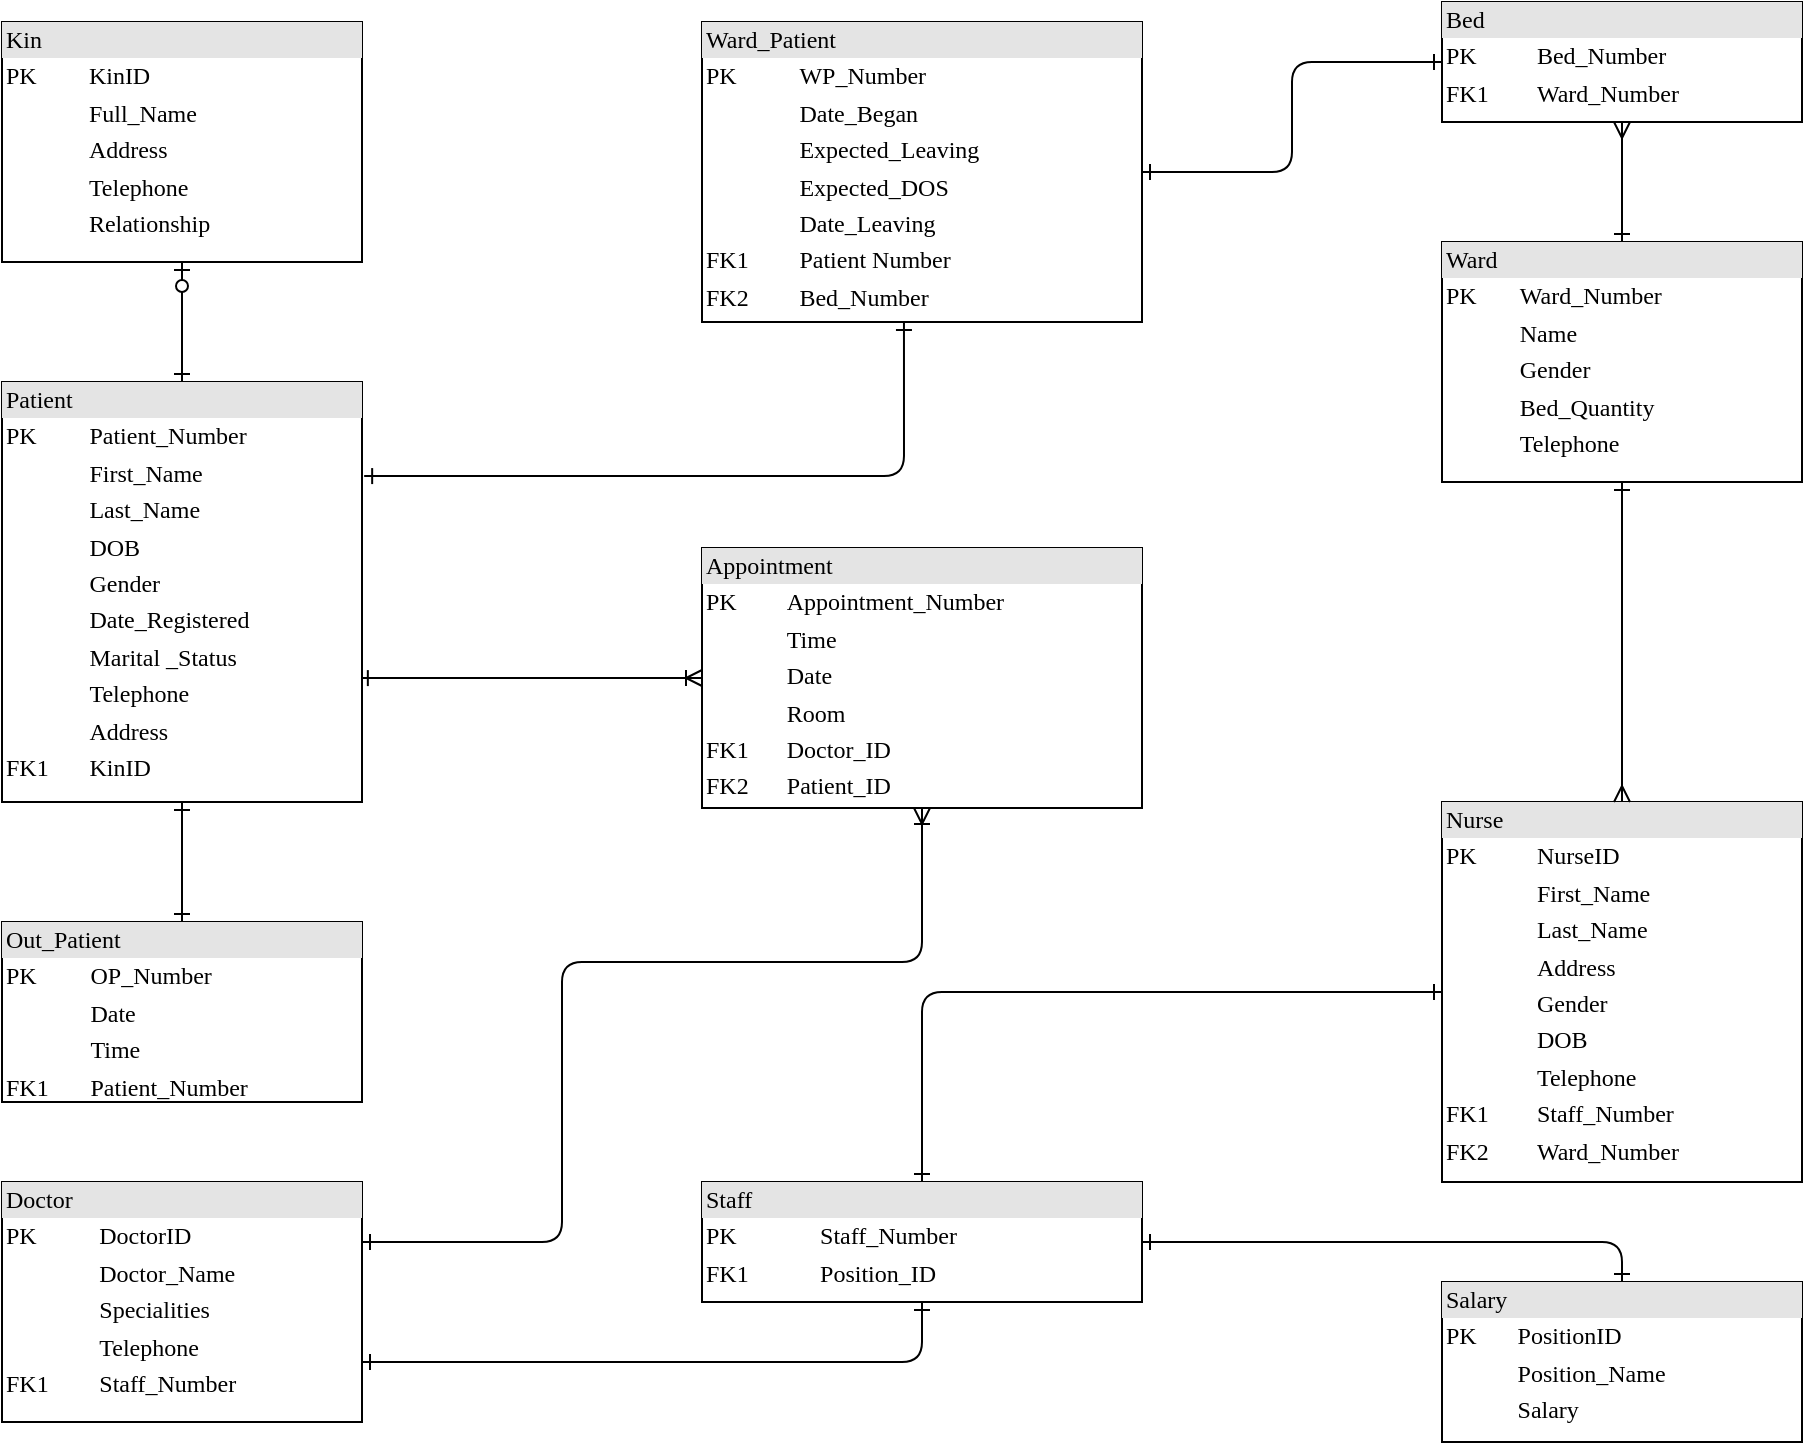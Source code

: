 <mxfile version="10.7.1" type="onedrive"><diagram name="Page-1" id="2ca16b54-16f6-2749-3443-fa8db7711227"><mxGraphModel dx="1074" dy="607" grid="1" gridSize="10" guides="1" tooltips="1" connect="1" arrows="1" fold="1" page="1" pageScale="1" pageWidth="1100" pageHeight="850" background="#ffffff" math="0" shadow="0"><root><mxCell id="0"/><mxCell id="1" parent="0"/><mxCell id="2ed32ef02a7f4228-1" value="&lt;div style=&quot;box-sizing: border-box ; width: 100% ; background: #e4e4e4 ; padding: 2px&quot;&gt;Kin&lt;br&gt;&lt;/div&gt;&lt;table style=&quot;width: 100% ; font-size: 1em&quot; cellspacing=&quot;0&quot; cellpadding=&quot;2&quot;&gt;&lt;tbody&gt;&lt;tr&gt;&lt;td&gt;PK&lt;/td&gt;&lt;td&gt;KinID&lt;/td&gt;&lt;/tr&gt;&lt;tr&gt;&lt;td&gt;&lt;br&gt;&lt;/td&gt;&lt;td&gt;Full_Name&lt;br&gt;&lt;/td&gt;&lt;/tr&gt;&lt;tr&gt;&lt;td&gt;&lt;br&gt;&lt;/td&gt;&lt;td&gt;Address&lt;br&gt;&lt;/td&gt;&lt;/tr&gt;&lt;tr&gt;&lt;td&gt;&lt;br&gt;&lt;/td&gt;&lt;td&gt;Telephone&lt;br&gt;&lt;/td&gt;&lt;/tr&gt;&lt;tr&gt;&lt;td&gt;&lt;br&gt;&lt;/td&gt;&lt;td&gt;Relationship&lt;br&gt;&lt;/td&gt;&lt;/tr&gt;&lt;/tbody&gt;&lt;/table&gt;" style="verticalAlign=top;align=left;overflow=fill;html=1;rounded=0;shadow=0;comic=0;labelBackgroundColor=none;strokeColor=#000000;strokeWidth=1;fillColor=#ffffff;fontFamily=Verdana;fontSize=12;fontColor=#000000;" parent="1" vertex="1"><mxGeometry x="110" y="100" width="180" height="120" as="geometry"/></mxCell><mxCell id="2ed32ef02a7f4228-18" style="edgeStyle=orthogonalEdgeStyle;html=1;labelBackgroundColor=none;startArrow=ERone;endArrow=ERoneToMany;fontFamily=Verdana;fontSize=12;align=left;exitX=0.994;exitY=0.705;exitDx=0;exitDy=0;startFill=0;exitPerimeter=0;entryX=0;entryY=0.5;entryDx=0;entryDy=0;" parent="1" source="waIlHot-Rw9VUKoDkMO5-4" target="waIlHot-Rw9VUKoDkMO5-5" edge="1"><mxGeometry relative="1" as="geometry"><mxPoint x="420" y="429" as="targetPoint"/><Array as="points"><mxPoint x="420" y="428"/><mxPoint x="420" y="428"/></Array></mxGeometry></mxCell><mxCell id="2ed32ef02a7f4228-19" style="edgeStyle=orthogonalEdgeStyle;html=1;labelBackgroundColor=none;startArrow=ERmany;endArrow=ERone;fontFamily=Verdana;fontSize=12;align=left;entryX=0.5;entryY=0;exitX=0.5;exitY=1;exitDx=0;exitDy=0;entryDx=0;entryDy=0;startFill=0;endFill=0;" parent="1" source="2ed32ef02a7f4228-11" target="2ed32ef02a7f4228-10" edge="1"><mxGeometry relative="1" as="geometry"><Array as="points"><mxPoint x="920" y="160"/><mxPoint x="920" y="160"/></Array></mxGeometry></mxCell><mxCell id="2ed32ef02a7f4228-20" style="edgeStyle=orthogonalEdgeStyle;html=1;labelBackgroundColor=none;startArrow=ERone;endArrow=ERone;fontFamily=Verdana;fontSize=12;align=left;startFill=0;endFill=0;" parent="1" source="2ed32ef02a7f4228-2" target="2ed32ef02a7f4228-11" edge="1"><mxGeometry relative="1" as="geometry"/></mxCell><mxCell id="2ed32ef02a7f4228-2" value="&lt;div style=&quot;box-sizing: border-box ; width: 100% ; background: #e4e4e4 ; padding: 2px&quot;&gt;Ward_Patient&lt;/div&gt;&lt;table style=&quot;width: 100% ; font-size: 1em&quot; cellspacing=&quot;0&quot; cellpadding=&quot;2&quot;&gt;&lt;tbody&gt;&lt;tr&gt;&lt;td&gt;PK&lt;/td&gt;&lt;td&gt;WP_Number&lt;/td&gt;&lt;/tr&gt;&lt;tr&gt;&lt;td&gt;&lt;br&gt;&lt;/td&gt;&lt;td&gt;Date_Began&lt;/td&gt;&lt;/tr&gt;&lt;tr&gt;&lt;td&gt;&lt;br&gt;&lt;/td&gt;&lt;td&gt;Expected_Leaving&lt;/td&gt;&lt;/tr&gt;&lt;tr&gt;&lt;td&gt;&lt;br&gt;&lt;/td&gt;&lt;td&gt;Expected_DOS&lt;br&gt;&lt;/td&gt;&lt;/tr&gt;&lt;tr&gt;&lt;td&gt;&lt;br&gt;&lt;/td&gt;&lt;td&gt;Date_Leaving&lt;br&gt;&lt;/td&gt;&lt;/tr&gt;&lt;tr&gt;&lt;td&gt;FK1&lt;br&gt;&lt;/td&gt;&lt;td&gt;Patient Number&lt;br&gt;&lt;/td&gt;&lt;/tr&gt;&lt;tr&gt;&lt;td&gt;FK2&lt;/td&gt;&lt;td&gt;Bed_Number&lt;br&gt;&lt;/td&gt;&lt;/tr&gt;&lt;/tbody&gt;&lt;/table&gt;" style="verticalAlign=top;align=left;overflow=fill;html=1;rounded=0;shadow=0;comic=0;labelBackgroundColor=none;strokeColor=#000000;strokeWidth=1;fillColor=#ffffff;fontFamily=Verdana;fontSize=12;fontColor=#000000;" parent="1" vertex="1"><mxGeometry x="460" y="100" width="220" height="150" as="geometry"/></mxCell><mxCell id="2ed32ef02a7f4228-16" style="edgeStyle=orthogonalEdgeStyle;html=1;labelBackgroundColor=none;startArrow=ERone;endArrow=ERone;fontFamily=Verdana;fontSize=12;align=left;exitX=1;exitY=0.75;exitDx=0;exitDy=0;startFill=0;endFill=0;" parent="1" source="2ed32ef02a7f4228-12" target="2ed32ef02a7f4228-7" edge="1"><mxGeometry relative="1" as="geometry"><mxPoint x="370" y="740" as="sourcePoint"/><mxPoint x="380" y="640" as="targetPoint"/><Array as="points"><mxPoint x="570" y="770"/></Array></mxGeometry></mxCell><mxCell id="2ed32ef02a7f4228-22" style="edgeStyle=orthogonalEdgeStyle;html=1;exitX=0.5;exitY=1;labelBackgroundColor=none;startArrow=ERoneToMany;endArrow=ERone;fontFamily=Verdana;fontSize=12;align=left;exitDx=0;exitDy=0;startFill=0;endFill=0;entryX=1;entryY=0.25;entryDx=0;entryDy=0;" parent="1" source="waIlHot-Rw9VUKoDkMO5-5" target="2ed32ef02a7f4228-12" edge="1"><mxGeometry relative="1" as="geometry"><mxPoint x="510" y="538" as="sourcePoint"/><mxPoint x="340" y="595" as="targetPoint"/><Array as="points"><mxPoint x="570" y="570"/><mxPoint x="390" y="570"/><mxPoint x="390" y="710"/></Array></mxGeometry></mxCell><mxCell id="2ed32ef02a7f4228-4" value="&lt;div style=&quot;box-sizing: border-box ; width: 100% ; background: #e4e4e4 ; padding: 2px&quot;&gt;Out_Patient&lt;/div&gt;&lt;table style=&quot;width: 100% ; font-size: 1em&quot; cellspacing=&quot;0&quot; cellpadding=&quot;2&quot;&gt;&lt;tbody&gt;&lt;tr&gt;&lt;td&gt;PK&lt;/td&gt;&lt;td&gt;OP_Number&lt;/td&gt;&lt;/tr&gt;&lt;tr&gt;&lt;td&gt;&lt;br&gt;&lt;/td&gt;&lt;td&gt;Date&lt;/td&gt;&lt;/tr&gt;&lt;tr&gt;&lt;td&gt;&lt;br&gt;&lt;/td&gt;&lt;td&gt;Time&lt;/td&gt;&lt;/tr&gt;&lt;tr&gt;&lt;td&gt;FK1&lt;/td&gt;&lt;td&gt;Patient_Number&lt;br&gt;&lt;/td&gt;&lt;/tr&gt;&lt;/tbody&gt;&lt;/table&gt;" style="verticalAlign=top;align=left;overflow=fill;html=1;rounded=0;shadow=0;comic=0;labelBackgroundColor=none;strokeColor=#000000;strokeWidth=1;fillColor=#ffffff;fontFamily=Verdana;fontSize=12;fontColor=#000000;" parent="1" vertex="1"><mxGeometry x="110" y="550" width="180" height="90" as="geometry"/></mxCell><mxCell id="2ed32ef02a7f4228-15" style="edgeStyle=orthogonalEdgeStyle;html=1;entryX=0.5;entryY=0;labelBackgroundColor=none;startArrow=ERone;endArrow=ERone;fontFamily=Verdana;fontSize=12;align=left;exitX=0.5;exitY=1;exitDx=0;exitDy=0;startFill=0;endFill=0;" parent="1" source="waIlHot-Rw9VUKoDkMO5-4" target="2ed32ef02a7f4228-4" edge="1"><mxGeometry relative="1" as="geometry"><mxPoint x="200" y="480" as="sourcePoint"/></mxGeometry></mxCell><mxCell id="2ed32ef02a7f4228-6" value="&lt;div style=&quot;box-sizing: border-box ; width: 100% ; background: #e4e4e4 ; padding: 2px&quot;&gt;Salary&lt;/div&gt;&lt;table style=&quot;width: 100% ; font-size: 1em&quot; cellspacing=&quot;0&quot; cellpadding=&quot;2&quot;&gt;&lt;tbody&gt;&lt;tr&gt;&lt;td&gt;PK&lt;/td&gt;&lt;td&gt;PositionID&lt;/td&gt;&lt;/tr&gt;&lt;tr&gt;&lt;td&gt;&lt;br&gt;&lt;/td&gt;&lt;td&gt;Position_Name&lt;br&gt;&lt;/td&gt;&lt;/tr&gt;&lt;tr&gt;&lt;td&gt;&lt;br&gt;&lt;/td&gt;&lt;td&gt;Salary&lt;/td&gt;&lt;/tr&gt;&lt;tr&gt;&lt;td&gt;&lt;br&gt;&lt;/td&gt;&lt;td&gt;&lt;br&gt;&lt;/td&gt;&lt;/tr&gt;&lt;tr&gt;&lt;td&gt;&lt;br&gt;&lt;/td&gt;&lt;td&gt;&lt;br&gt;&lt;/td&gt;&lt;/tr&gt;&lt;tr&gt;&lt;td&gt;&lt;br&gt;&lt;/td&gt;&lt;td&gt;&lt;br&gt;&lt;/td&gt;&lt;/tr&gt;&lt;tr&gt;&lt;td&gt;&lt;br&gt;&lt;/td&gt;&lt;td&gt;&lt;br&gt;&lt;/td&gt;&lt;/tr&gt;&lt;tr&gt;&lt;td&gt;&lt;br&gt;&lt;/td&gt;&lt;td&gt;&lt;br&gt;&lt;/td&gt;&lt;/tr&gt;&lt;tr&gt;&lt;td&gt;&lt;br&gt;&lt;/td&gt;&lt;td&gt;&lt;br&gt;&lt;/td&gt;&lt;/tr&gt;&lt;tr&gt;&lt;td&gt;&lt;br&gt;&lt;/td&gt;&lt;td&gt;&lt;br&gt;&lt;/td&gt;&lt;/tr&gt;&lt;/tbody&gt;&lt;/table&gt;" style="verticalAlign=top;align=left;overflow=fill;html=1;rounded=0;shadow=0;comic=0;labelBackgroundColor=none;strokeColor=#000000;strokeWidth=1;fillColor=#ffffff;fontFamily=Verdana;fontSize=12;fontColor=#000000;" parent="1" vertex="1"><mxGeometry x="830" y="730" width="180" height="80" as="geometry"/></mxCell><mxCell id="2ed32ef02a7f4228-7" value="&lt;div style=&quot;box-sizing: border-box ; width: 100% ; background: #e4e4e4 ; padding: 2px&quot;&gt;Staff&lt;br&gt;&lt;/div&gt;&lt;table style=&quot;width: 100% ; font-size: 1em&quot; cellspacing=&quot;0&quot; cellpadding=&quot;2&quot;&gt;&lt;tbody&gt;&lt;tr&gt;&lt;td&gt;PK&lt;/td&gt;&lt;td&gt;Staff_Number&lt;/td&gt;&lt;/tr&gt;&lt;tr&gt;&lt;td&gt;FK1&lt;/td&gt;&lt;td&gt;Position_ID&lt;/td&gt;&lt;/tr&gt;&lt;/tbody&gt;&lt;/table&gt;" style="verticalAlign=top;align=left;overflow=fill;html=1;rounded=0;shadow=0;comic=0;labelBackgroundColor=none;strokeColor=#000000;strokeWidth=1;fillColor=#ffffff;fontFamily=Verdana;fontSize=12;fontColor=#000000;" parent="1" vertex="1"><mxGeometry x="460" y="680" width="220" height="60" as="geometry"/></mxCell><mxCell id="2ed32ef02a7f4228-17" style="edgeStyle=orthogonalEdgeStyle;html=1;entryX=0.5;entryY=0;labelBackgroundColor=none;startArrow=ERone;endArrow=ERone;fontFamily=Verdana;fontSize=12;align=left;exitX=0;exitY=0.5;exitDx=0;exitDy=0;startFill=0;endFill=0;" parent="1" source="2ed32ef02a7f4228-9" target="2ed32ef02a7f4228-7" edge="1"><mxGeometry relative="1" as="geometry"><mxPoint x="550" y="610" as="sourcePoint"/></mxGeometry></mxCell><mxCell id="2ed32ef02a7f4228-9" value="&lt;div style=&quot;box-sizing: border-box ; width: 100% ; background: #e4e4e4 ; padding: 2px&quot;&gt;Nurse&lt;/div&gt;&lt;table style=&quot;width: 100% ; font-size: 1em&quot; cellspacing=&quot;0&quot; cellpadding=&quot;2&quot;&gt;&lt;tbody&gt;&lt;tr&gt;&lt;td&gt;PK&lt;/td&gt;&lt;td&gt;NurseID&lt;br&gt;&lt;/td&gt;&lt;/tr&gt;&lt;tr&gt;&lt;td&gt;&lt;br&gt;&lt;/td&gt;&lt;td&gt;First_Name&lt;br&gt;&lt;/td&gt;&lt;/tr&gt;&lt;tr&gt;&lt;td&gt;&lt;br&gt;&lt;/td&gt;&lt;td&gt;Last_Name&lt;br&gt;&lt;/td&gt;&lt;/tr&gt;&lt;tr&gt;&lt;td&gt;&lt;br&gt;&lt;/td&gt;&lt;td&gt;Address&lt;br&gt;&lt;/td&gt;&lt;/tr&gt;&lt;tr&gt;&lt;td&gt;&lt;br&gt;&lt;/td&gt;&lt;td&gt;Gender&lt;br&gt;&lt;/td&gt;&lt;/tr&gt;&lt;tr&gt;&lt;td&gt;&lt;br&gt;&lt;/td&gt;&lt;td&gt;DOB&lt;br&gt;&lt;/td&gt;&lt;/tr&gt;&lt;tr&gt;&lt;td&gt;&lt;br&gt;&lt;/td&gt;&lt;td&gt;Telephone&lt;br&gt;&lt;/td&gt;&lt;/tr&gt;&lt;tr&gt;&lt;td&gt;FK1&lt;/td&gt;&lt;td&gt;Staff_Number&lt;/td&gt;&lt;/tr&gt;&lt;tr&gt;&lt;td&gt;FK2&lt;/td&gt;&lt;td&gt;Ward_Number&lt;br&gt;&lt;/td&gt;&lt;/tr&gt;&lt;tr&gt;&lt;td&gt;&lt;br&gt;&lt;/td&gt;&lt;td&gt;&lt;br&gt;&lt;/td&gt;&lt;/tr&gt;&lt;/tbody&gt;&lt;/table&gt;" style="verticalAlign=top;align=left;overflow=fill;html=1;rounded=0;shadow=0;comic=0;labelBackgroundColor=none;strokeColor=#000000;strokeWidth=1;fillColor=#ffffff;fontFamily=Verdana;fontSize=12;fontColor=#000000;" parent="1" vertex="1"><mxGeometry x="830" y="490" width="180" height="190" as="geometry"/></mxCell><mxCell id="2ed32ef02a7f4228-21" style="edgeStyle=orthogonalEdgeStyle;html=1;entryX=0.5;entryY=0;labelBackgroundColor=none;startArrow=ERone;endArrow=ERmany;fontFamily=Verdana;fontSize=12;align=left;startFill=0;endFill=0;" parent="1" source="2ed32ef02a7f4228-10" target="2ed32ef02a7f4228-9" edge="1"><mxGeometry relative="1" as="geometry"/></mxCell><mxCell id="2ed32ef02a7f4228-10" value="&lt;div style=&quot;box-sizing: border-box ; width: 100% ; background: #e4e4e4 ; padding: 2px&quot;&gt;Ward&lt;br&gt;&lt;/div&gt;&lt;table style=&quot;width: 100% ; font-size: 1em&quot; cellspacing=&quot;0&quot; cellpadding=&quot;2&quot;&gt;&lt;tbody&gt;&lt;tr&gt;&lt;td&gt;PK&lt;/td&gt;&lt;td&gt;Ward_Number&lt;/td&gt;&lt;/tr&gt;&lt;tr&gt;&lt;td&gt;&lt;br&gt;&lt;/td&gt;&lt;td&gt;Name&lt;/td&gt;&lt;/tr&gt;&lt;tr&gt;&lt;td&gt;&lt;br&gt;&lt;/td&gt;&lt;td&gt;Gender&lt;/td&gt;&lt;/tr&gt;&lt;tr&gt;&lt;td&gt;&lt;br&gt;&lt;/td&gt;&lt;td&gt;Bed_Quantity&lt;/td&gt;&lt;/tr&gt;&lt;tr&gt;&lt;td&gt;&lt;br&gt;&lt;/td&gt;&lt;td&gt;Telephone&lt;br&gt;&lt;/td&gt;&lt;/tr&gt;&lt;tr&gt;&lt;td&gt;&lt;br&gt;&lt;/td&gt;&lt;td&gt;&lt;br&gt;&lt;/td&gt;&lt;/tr&gt;&lt;tr&gt;&lt;td&gt;&lt;br&gt;&lt;/td&gt;&lt;td&gt;&lt;br&gt;&lt;/td&gt;&lt;/tr&gt;&lt;tr&gt;&lt;td&gt;&lt;br&gt;&lt;/td&gt;&lt;td&gt;&lt;br&gt;&lt;/td&gt;&lt;/tr&gt;&lt;tr&gt;&lt;td&gt;&lt;br&gt;&lt;/td&gt;&lt;td&gt;&lt;br&gt;&lt;/td&gt;&lt;/tr&gt;&lt;tr&gt;&lt;td&gt;&lt;br&gt;&lt;/td&gt;&lt;td&gt;&lt;br&gt;&lt;/td&gt;&lt;/tr&gt;&lt;tr&gt;&lt;td&gt;&lt;br&gt;&lt;/td&gt;&lt;td&gt;&lt;br&gt;&lt;/td&gt;&lt;/tr&gt;&lt;tr&gt;&lt;td&gt;&lt;br&gt;&lt;/td&gt;&lt;td&gt;&lt;br&gt;&lt;/td&gt;&lt;/tr&gt;&lt;/tbody&gt;&lt;/table&gt;" style="verticalAlign=top;align=left;overflow=fill;html=1;rounded=0;shadow=0;comic=0;labelBackgroundColor=none;strokeColor=#000000;strokeWidth=1;fillColor=#ffffff;fontFamily=Verdana;fontSize=12;fontColor=#000000;" parent="1" vertex="1"><mxGeometry x="830" y="210" width="180" height="120" as="geometry"/></mxCell><mxCell id="2ed32ef02a7f4228-11" value="&lt;div style=&quot;box-sizing: border-box ; width: 100% ; background: #e4e4e4 ; padding: 2px&quot;&gt;Bed&lt;br&gt;&lt;/div&gt;&lt;table style=&quot;width: 100% ; font-size: 1em&quot; cellspacing=&quot;0&quot; cellpadding=&quot;2&quot;&gt;&lt;tbody&gt;&lt;tr&gt;&lt;td&gt;PK&lt;/td&gt;&lt;td&gt;Bed_Number&lt;/td&gt;&lt;/tr&gt;&lt;tr&gt;&lt;td&gt;FK1&lt;/td&gt;&lt;td&gt;Ward_Number&lt;/td&gt;&lt;/tr&gt;&lt;tr&gt;&lt;td&gt;&lt;br&gt;&lt;/td&gt;&lt;td&gt;&lt;br&gt;&lt;/td&gt;&lt;/tr&gt;&lt;/tbody&gt;&lt;/table&gt;" style="verticalAlign=top;align=left;overflow=fill;html=1;rounded=0;shadow=0;comic=0;labelBackgroundColor=none;strokeColor=#000000;strokeWidth=1;fillColor=#ffffff;fontFamily=Verdana;fontSize=12;fontColor=#000000;" parent="1" vertex="1"><mxGeometry x="830" y="90" width="180" height="60" as="geometry"/></mxCell><mxCell id="2ed32ef02a7f4228-12" value="&lt;div style=&quot;box-sizing: border-box ; width: 100% ; background: #e4e4e4 ; padding: 2px&quot;&gt;Doctor&lt;/div&gt;&lt;table style=&quot;width: 100% ; font-size: 1em&quot; cellspacing=&quot;0&quot; cellpadding=&quot;2&quot;&gt;&lt;tbody&gt;&lt;tr&gt;&lt;td&gt;PK&lt;/td&gt;&lt;td&gt;DoctorID&lt;/td&gt;&lt;/tr&gt;&lt;tr&gt;&lt;td&gt;&lt;br&gt;&lt;/td&gt;&lt;td&gt;Doctor_Name&lt;/td&gt;&lt;/tr&gt;&lt;tr&gt;&lt;td&gt;&lt;br&gt;&lt;/td&gt;&lt;td&gt;Specialities&lt;/td&gt;&lt;/tr&gt;&lt;tr&gt;&lt;td&gt;&lt;br&gt;&lt;/td&gt;&lt;td&gt;Telephone&lt;/td&gt;&lt;/tr&gt;&lt;tr&gt;&lt;td&gt;FK1&lt;br&gt;&lt;/td&gt;&lt;td&gt;Staff_Number&lt;br&gt;&lt;/td&gt;&lt;/tr&gt;&lt;/tbody&gt;&lt;/table&gt;" style="verticalAlign=top;align=left;overflow=fill;html=1;rounded=0;shadow=0;comic=0;labelBackgroundColor=none;strokeColor=#000000;strokeWidth=1;fillColor=#ffffff;fontFamily=Verdana;fontSize=12;fontColor=#000000;" parent="1" vertex="1"><mxGeometry x="110" y="680" width="180" height="120" as="geometry"/></mxCell><mxCell id="2ed32ef02a7f4228-13" value="" style="edgeStyle=orthogonalEdgeStyle;html=1;endArrow=ERone;startArrow=ERzeroToOne;labelBackgroundColor=none;fontFamily=Verdana;fontSize=12;align=left;entryX=0.5;entryY=0;entryDx=0;entryDy=0;exitX=0.5;exitY=1;exitDx=0;exitDy=0;startFill=1;endFill=0;" parent="1" source="2ed32ef02a7f4228-1" target="waIlHot-Rw9VUKoDkMO5-4" edge="1"><mxGeometry width="100" height="100" relative="1" as="geometry"><mxPoint x="200" y="280" as="sourcePoint"/><mxPoint x="200" y="250" as="targetPoint"/></mxGeometry></mxCell><mxCell id="waIlHot-Rw9VUKoDkMO5-4" value="&lt;div style=&quot;box-sizing: border-box ; width: 100% ; background: #e4e4e4 ; padding: 2px&quot;&gt;Patient&lt;/div&gt;&lt;table style=&quot;width: 100% ; font-size: 1em&quot; cellspacing=&quot;0&quot; cellpadding=&quot;2&quot;&gt;&lt;tbody&gt;&lt;tr&gt;&lt;td&gt;PK&lt;/td&gt;&lt;td&gt;Patient_Number&lt;br&gt;&lt;/td&gt;&lt;/tr&gt;&lt;tr&gt;&lt;td&gt;&lt;br&gt;&lt;/td&gt;&lt;td&gt;First_Name&lt;/td&gt;&lt;/tr&gt;&lt;tr&gt;&lt;td&gt;&lt;br&gt;&lt;/td&gt;&lt;td&gt;Last_Name&lt;/td&gt;&lt;/tr&gt;&lt;tr&gt;&lt;td&gt;&lt;br&gt;&lt;/td&gt;&lt;td&gt;DOB&lt;br&gt;&lt;/td&gt;&lt;/tr&gt;&lt;tr&gt;&lt;td&gt;&lt;br&gt;&lt;/td&gt;&lt;td&gt;Gender&lt;br&gt;&lt;/td&gt;&lt;/tr&gt;&lt;tr&gt;&lt;td&gt;&lt;br&gt;&lt;/td&gt;&lt;td&gt;Date_Registered&lt;br&gt;&lt;/td&gt;&lt;/tr&gt;&lt;tr&gt;&lt;td&gt;&lt;br&gt;&lt;/td&gt;&lt;td&gt;Marital _Status&lt;br&gt;&lt;/td&gt;&lt;/tr&gt;&lt;tr&gt;&lt;td&gt;&lt;br&gt;&lt;/td&gt;&lt;td&gt;Telephone&lt;br&gt;&lt;/td&gt;&lt;/tr&gt;&lt;tr&gt;&lt;td&gt;&lt;br&gt;&lt;/td&gt;&lt;td&gt;Address&lt;br&gt;&lt;/td&gt;&lt;/tr&gt;&lt;tr&gt;&lt;td&gt;FK1&lt;br&gt;&lt;/td&gt;&lt;td&gt;KinID&lt;br&gt;&lt;/td&gt;&lt;/tr&gt;&lt;/tbody&gt;&lt;/table&gt;" style="verticalAlign=top;align=left;overflow=fill;html=1;rounded=0;shadow=0;comic=0;labelBackgroundColor=none;strokeColor=#000000;strokeWidth=1;fillColor=#ffffff;fontFamily=Verdana;fontSize=12;fontColor=#000000;" vertex="1" parent="1"><mxGeometry x="110" y="280" width="180" height="210" as="geometry"/></mxCell><mxCell id="waIlHot-Rw9VUKoDkMO5-5" value="&lt;div style=&quot;box-sizing: border-box ; width: 100% ; background: #e4e4e4 ; padding: 2px&quot;&gt;Appointment&lt;br&gt;&lt;/div&gt;&lt;table style=&quot;width: 100% ; font-size: 1em&quot; cellspacing=&quot;0&quot; cellpadding=&quot;2&quot;&gt;&lt;tbody&gt;&lt;tr&gt;&lt;td&gt;PK&lt;/td&gt;&lt;td&gt;Appointment_Number&lt;/td&gt;&lt;/tr&gt;&lt;tr&gt;&lt;td&gt;&lt;br&gt;&lt;/td&gt;&lt;td&gt;Time&lt;/td&gt;&lt;/tr&gt;&lt;tr&gt;&lt;td&gt;&lt;br&gt;&lt;/td&gt;&lt;td&gt;Date&lt;/td&gt;&lt;/tr&gt;&lt;tr&gt;&lt;td&gt;&lt;br&gt;&lt;/td&gt;&lt;td&gt;Room&lt;br&gt;&lt;/td&gt;&lt;/tr&gt;&lt;tr&gt;&lt;td&gt;FK1&lt;br&gt;&lt;/td&gt;&lt;td&gt;Doctor_ID&lt;br&gt;&lt;/td&gt;&lt;/tr&gt;&lt;tr&gt;&lt;td&gt;FK2&lt;/td&gt;&lt;td&gt;Patient_ID&lt;br&gt;&lt;/td&gt;&lt;/tr&gt;&lt;tr&gt;&lt;td&gt;&lt;br&gt;&lt;/td&gt;&lt;td&gt;&lt;br&gt;&lt;/td&gt;&lt;/tr&gt;&lt;tr&gt;&lt;td&gt;&lt;br&gt;&lt;/td&gt;&lt;td&gt;&lt;br&gt;&lt;/td&gt;&lt;/tr&gt;&lt;tr&gt;&lt;td&gt;&lt;br&gt;&lt;/td&gt;&lt;td&gt;&lt;br&gt;&lt;/td&gt;&lt;/tr&gt;&lt;tr&gt;&lt;td&gt;&lt;br&gt;&lt;/td&gt;&lt;td&gt;&lt;br&gt;&lt;/td&gt;&lt;/tr&gt;&lt;/tbody&gt;&lt;/table&gt;" style="verticalAlign=top;align=left;overflow=fill;html=1;rounded=0;shadow=0;comic=0;labelBackgroundColor=none;strokeColor=#000000;strokeWidth=1;fillColor=#ffffff;fontFamily=Verdana;fontSize=12;fontColor=#000000;" vertex="1" parent="1"><mxGeometry x="460" y="363" width="220" height="130" as="geometry"/></mxCell><mxCell id="waIlHot-Rw9VUKoDkMO5-17" style="edgeStyle=orthogonalEdgeStyle;html=1;labelBackgroundColor=none;startArrow=ERone;endArrow=ERone;fontFamily=Verdana;fontSize=12;align=left;startFill=0;endFill=0;exitX=1.006;exitY=0.224;exitDx=0;exitDy=0;exitPerimeter=0;entryX=0.459;entryY=1;entryDx=0;entryDy=0;entryPerimeter=0;" edge="1" parent="1" source="waIlHot-Rw9VUKoDkMO5-4" target="2ed32ef02a7f4228-2"><mxGeometry relative="1" as="geometry"><mxPoint x="330" y="357.5" as="sourcePoint"/><mxPoint x="480" y="302.5" as="targetPoint"/></mxGeometry></mxCell><mxCell id="waIlHot-Rw9VUKoDkMO5-18" style="edgeStyle=orthogonalEdgeStyle;html=1;entryX=1;entryY=0.5;labelBackgroundColor=none;startArrow=ERone;endArrow=ERone;fontFamily=Verdana;fontSize=12;align=left;exitX=0.5;exitY=0;exitDx=0;exitDy=0;startFill=0;endFill=0;entryDx=0;entryDy=0;" edge="1" parent="1" source="2ed32ef02a7f4228-6" target="2ed32ef02a7f4228-7"><mxGeometry relative="1" as="geometry"><mxPoint x="970" y="710" as="sourcePoint"/><mxPoint x="710" y="805" as="targetPoint"/></mxGeometry></mxCell></root></mxGraphModel></diagram></mxfile>